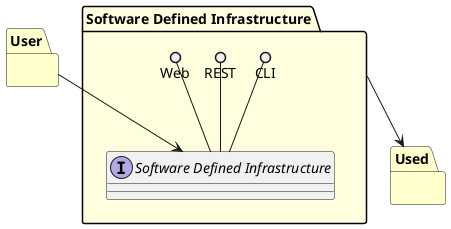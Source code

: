 @startuml

package "User" #ffffcc {

}

package "Used" #ffffcc {

}

package "Software Defined Infrastructure" #lightyellow {

    interface "Software Defined Infrastructure" as i {
    
    }


    CLI ()-- i
    REST ()-- i
    Web ()-- i
    


}
User --> i
"Software Defined Infrastructure" --> Used

@enduml
